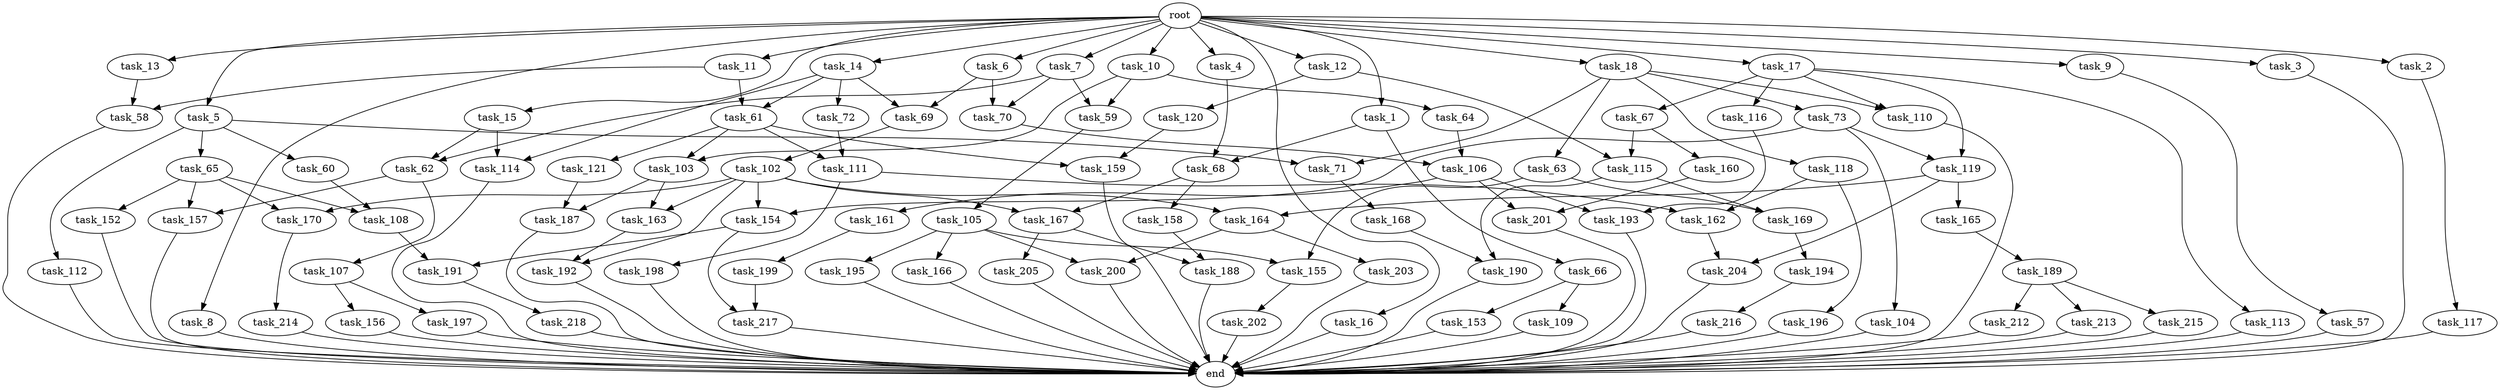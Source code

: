 digraph G {
  task_214 [size="1374389534.720000"];
  task_58 [size="8933531975.680000"];
  task_8 [size="10.240000"];
  task_103 [size="6184752906.240000"];
  task_156 [size="5497558138.880000"];
  task_108 [size="4982162063.360000"];
  task_191 [size="2147483648.000000"];
  task_15 [size="10.240000"];
  task_105 [size="1374389534.720000"];
  task_18 [size="10.240000"];
  task_195 [size="3092376453.120000"];
  task_154 [size="14087492730.880001"];
  task_73 [size="2147483648.000000"];
  task_16 [size="10.240000"];
  task_110 [size="9105330667.520000"];
  task_68 [size="8933531975.680000"];
  task_162 [size="15547781611.520000"];
  task_217 [size="3521873182.720000"];
  task_158 [size="8589934592.000000"];
  task_1 [size="10.240000"];
  task_64 [size="3092376453.120000"];
  task_160 [size="5497558138.880000"];
  task_11 [size="10.240000"];
  task_62 [size="6184752906.240000"];
  task_107 [size="773094113.280000"];
  task_2 [size="10.240000"];
  task_10 [size="10.240000"];
  task_66 [size="343597383.680000"];
  task_187 [size="7301444403.200000"];
  task_109 [size="3092376453.120000"];
  task_166 [size="3092376453.120000"];
  end [size="0.000000"];
  task_161 [size="5497558138.880000"];
  task_72 [size="5497558138.880000"];
  task_17 [size="10.240000"];
  task_114 [size="8589934592.000000"];
  task_155 [size="3865470566.400000"];
  task_67 [size="6957847019.520000"];
  task_205 [size="773094113.280000"];
  task_218 [size="2147483648.000000"];
  task_203 [size="1374389534.720000"];
  task_157 [size="1546188226.560000"];
  task_106 [size="7301444403.200000"];
  task_12 [size="10.240000"];
  task_194 [size="8589934592.000000"];
  task_197 [size="5497558138.880000"];
  task_167 [size="14087492730.880001"];
  task_59 [size="6184752906.240000"];
  task_104 [size="8589934592.000000"];
  task_170 [size="6270652252.160000"];
  task_9 [size="10.240000"];
  task_165 [size="4209067950.080000"];
  task_159 [size="3435973836.800000"];
  task_163 [size="12455405158.400000"];
  task_192 [size="10995116277.760000"];
  task_202 [size="343597383.680000"];
  task_69 [size="6270652252.160000"];
  task_57 [size="1374389534.720000"];
  task_196 [size="8589934592.000000"];
  task_118 [size="2147483648.000000"];
  task_201 [size="8589934592.000000"];
  task_65 [size="2147483648.000000"];
  task_212 [size="773094113.280000"];
  task_116 [size="6957847019.520000"];
  task_168 [size="2147483648.000000"];
  task_13 [size="10.240000"];
  task_193 [size="5841155522.560000"];
  task_121 [size="3092376453.120000"];
  task_152 [size="773094113.280000"];
  task_3 [size="10.240000"];
  task_216 [size="1374389534.720000"];
  task_169 [size="2147483648.000000"];
  task_5 [size="10.240000"];
  task_189 [size="4209067950.080000"];
  task_115 [size="6871947673.600000"];
  task_190 [size="1717986918.400000"];
  task_188 [size="4982162063.360000"];
  task_14 [size="10.240000"];
  task_198 [size="6957847019.520000"];
  task_4 [size="10.240000"];
  task_119 [size="15547781611.520000"];
  task_164 [size="9706626088.960001"];
  task_213 [size="773094113.280000"];
  task_113 [size="6957847019.520000"];
  task_112 [size="2147483648.000000"];
  task_199 [size="4209067950.080000"];
  task_153 [size="3092376453.120000"];
  root [size="0.000000"];
  task_102 [size="2147483648.000000"];
  task_120 [size="1374389534.720000"];
  task_60 [size="2147483648.000000"];
  task_6 [size="10.240000"];
  task_215 [size="773094113.280000"];
  task_70 [size="3865470566.400000"];
  task_117 [size="4209067950.080000"];
  task_61 [size="5841155522.560000"];
  task_200 [size="4466765987.840000"];
  task_111 [size="11682311045.120001"];
  task_204 [size="12799002542.080000"];
  task_63 [size="2147483648.000000"];
  task_7 [size="10.240000"];
  task_71 [size="4294967296.000000"];

  task_214 -> end [size="1.000000"];
  task_58 -> end [size="1.000000"];
  task_8 -> end [size="1.000000"];
  task_103 -> task_163 [size="679477248.000000"];
  task_103 -> task_187 [size="679477248.000000"];
  task_156 -> end [size="1.000000"];
  task_108 -> task_191 [size="75497472.000000"];
  task_191 -> task_218 [size="209715200.000000"];
  task_15 -> task_62 [size="301989888.000000"];
  task_15 -> task_114 [size="301989888.000000"];
  task_105 -> task_155 [size="301989888.000000"];
  task_105 -> task_166 [size="301989888.000000"];
  task_105 -> task_195 [size="301989888.000000"];
  task_105 -> task_200 [size="301989888.000000"];
  task_18 -> task_73 [size="209715200.000000"];
  task_18 -> task_63 [size="209715200.000000"];
  task_18 -> task_118 [size="209715200.000000"];
  task_18 -> task_110 [size="209715200.000000"];
  task_18 -> task_71 [size="209715200.000000"];
  task_195 -> end [size="1.000000"];
  task_154 -> task_217 [size="134217728.000000"];
  task_154 -> task_191 [size="134217728.000000"];
  task_73 -> task_154 [size="838860800.000000"];
  task_73 -> task_104 [size="838860800.000000"];
  task_73 -> task_119 [size="838860800.000000"];
  task_16 -> end [size="1.000000"];
  task_110 -> end [size="1.000000"];
  task_68 -> task_167 [size="838860800.000000"];
  task_68 -> task_158 [size="838860800.000000"];
  task_162 -> task_204 [size="838860800.000000"];
  task_217 -> end [size="1.000000"];
  task_158 -> task_188 [size="411041792.000000"];
  task_1 -> task_66 [size="33554432.000000"];
  task_1 -> task_68 [size="33554432.000000"];
  task_64 -> task_106 [size="33554432.000000"];
  task_160 -> task_201 [size="301989888.000000"];
  task_11 -> task_61 [size="33554432.000000"];
  task_11 -> task_58 [size="33554432.000000"];
  task_62 -> task_107 [size="75497472.000000"];
  task_62 -> task_157 [size="75497472.000000"];
  task_107 -> task_156 [size="536870912.000000"];
  task_107 -> task_197 [size="536870912.000000"];
  task_2 -> task_117 [size="411041792.000000"];
  task_10 -> task_103 [size="301989888.000000"];
  task_10 -> task_59 [size="301989888.000000"];
  task_10 -> task_64 [size="301989888.000000"];
  task_66 -> task_153 [size="301989888.000000"];
  task_66 -> task_109 [size="301989888.000000"];
  task_187 -> end [size="1.000000"];
  task_109 -> end [size="1.000000"];
  task_166 -> end [size="1.000000"];
  task_161 -> task_199 [size="411041792.000000"];
  task_72 -> task_111 [size="838860800.000000"];
  task_17 -> task_67 [size="679477248.000000"];
  task_17 -> task_113 [size="679477248.000000"];
  task_17 -> task_119 [size="679477248.000000"];
  task_17 -> task_110 [size="679477248.000000"];
  task_17 -> task_116 [size="679477248.000000"];
  task_114 -> end [size="1.000000"];
  task_155 -> task_202 [size="33554432.000000"];
  task_67 -> task_160 [size="536870912.000000"];
  task_67 -> task_115 [size="536870912.000000"];
  task_205 -> end [size="1.000000"];
  task_218 -> end [size="1.000000"];
  task_203 -> end [size="1.000000"];
  task_157 -> end [size="1.000000"];
  task_106 -> task_161 [size="536870912.000000"];
  task_106 -> task_193 [size="536870912.000000"];
  task_106 -> task_201 [size="536870912.000000"];
  task_12 -> task_120 [size="134217728.000000"];
  task_12 -> task_115 [size="134217728.000000"];
  task_194 -> task_216 [size="134217728.000000"];
  task_197 -> end [size="1.000000"];
  task_167 -> task_205 [size="75497472.000000"];
  task_167 -> task_188 [size="75497472.000000"];
  task_59 -> task_105 [size="134217728.000000"];
  task_104 -> end [size="1.000000"];
  task_170 -> task_214 [size="134217728.000000"];
  task_9 -> task_57 [size="134217728.000000"];
  task_165 -> task_189 [size="411041792.000000"];
  task_159 -> end [size="1.000000"];
  task_163 -> task_192 [size="536870912.000000"];
  task_192 -> end [size="1.000000"];
  task_202 -> end [size="1.000000"];
  task_69 -> task_102 [size="209715200.000000"];
  task_57 -> end [size="1.000000"];
  task_196 -> end [size="1.000000"];
  task_118 -> task_162 [size="838860800.000000"];
  task_118 -> task_196 [size="838860800.000000"];
  task_201 -> end [size="1.000000"];
  task_65 -> task_108 [size="75497472.000000"];
  task_65 -> task_152 [size="75497472.000000"];
  task_65 -> task_157 [size="75497472.000000"];
  task_65 -> task_170 [size="75497472.000000"];
  task_212 -> end [size="1.000000"];
  task_116 -> task_193 [size="33554432.000000"];
  task_168 -> task_190 [size="33554432.000000"];
  task_13 -> task_58 [size="838860800.000000"];
  task_193 -> end [size="1.000000"];
  task_121 -> task_187 [size="33554432.000000"];
  task_152 -> end [size="1.000000"];
  task_3 -> end [size="1.000000"];
  task_216 -> end [size="1.000000"];
  task_169 -> task_194 [size="838860800.000000"];
  task_5 -> task_60 [size="209715200.000000"];
  task_5 -> task_71 [size="209715200.000000"];
  task_5 -> task_112 [size="209715200.000000"];
  task_5 -> task_65 [size="209715200.000000"];
  task_189 -> task_212 [size="75497472.000000"];
  task_189 -> task_215 [size="75497472.000000"];
  task_189 -> task_213 [size="75497472.000000"];
  task_115 -> task_190 [size="134217728.000000"];
  task_115 -> task_169 [size="134217728.000000"];
  task_190 -> end [size="1.000000"];
  task_188 -> end [size="1.000000"];
  task_14 -> task_61 [size="536870912.000000"];
  task_14 -> task_69 [size="536870912.000000"];
  task_14 -> task_72 [size="536870912.000000"];
  task_14 -> task_114 [size="536870912.000000"];
  task_198 -> end [size="1.000000"];
  task_4 -> task_68 [size="838860800.000000"];
  task_119 -> task_204 [size="411041792.000000"];
  task_119 -> task_164 [size="411041792.000000"];
  task_119 -> task_165 [size="411041792.000000"];
  task_164 -> task_203 [size="134217728.000000"];
  task_164 -> task_200 [size="134217728.000000"];
  task_213 -> end [size="1.000000"];
  task_113 -> end [size="1.000000"];
  task_112 -> end [size="1.000000"];
  task_199 -> task_217 [size="209715200.000000"];
  task_153 -> end [size="1.000000"];
  root -> task_8 [size="1.000000"];
  root -> task_9 [size="1.000000"];
  root -> task_16 [size="1.000000"];
  root -> task_14 [size="1.000000"];
  root -> task_6 [size="1.000000"];
  root -> task_4 [size="1.000000"];
  root -> task_5 [size="1.000000"];
  root -> task_1 [size="1.000000"];
  root -> task_10 [size="1.000000"];
  root -> task_13 [size="1.000000"];
  root -> task_15 [size="1.000000"];
  root -> task_11 [size="1.000000"];
  root -> task_3 [size="1.000000"];
  root -> task_12 [size="1.000000"];
  root -> task_2 [size="1.000000"];
  root -> task_18 [size="1.000000"];
  root -> task_7 [size="1.000000"];
  root -> task_17 [size="1.000000"];
  task_102 -> task_154 [size="536870912.000000"];
  task_102 -> task_170 [size="536870912.000000"];
  task_102 -> task_163 [size="536870912.000000"];
  task_102 -> task_192 [size="536870912.000000"];
  task_102 -> task_167 [size="536870912.000000"];
  task_102 -> task_164 [size="536870912.000000"];
  task_120 -> task_159 [size="33554432.000000"];
  task_60 -> task_108 [size="411041792.000000"];
  task_6 -> task_69 [size="75497472.000000"];
  task_6 -> task_70 [size="75497472.000000"];
  task_215 -> end [size="1.000000"];
  task_70 -> task_106 [size="679477248.000000"];
  task_117 -> end [size="1.000000"];
  task_61 -> task_103 [size="301989888.000000"];
  task_61 -> task_159 [size="301989888.000000"];
  task_61 -> task_111 [size="301989888.000000"];
  task_61 -> task_121 [size="301989888.000000"];
  task_200 -> end [size="1.000000"];
  task_111 -> task_162 [size="679477248.000000"];
  task_111 -> task_198 [size="679477248.000000"];
  task_204 -> end [size="1.000000"];
  task_63 -> task_155 [size="75497472.000000"];
  task_63 -> task_169 [size="75497472.000000"];
  task_7 -> task_62 [size="301989888.000000"];
  task_7 -> task_59 [size="301989888.000000"];
  task_7 -> task_70 [size="301989888.000000"];
  task_71 -> task_168 [size="209715200.000000"];
}
